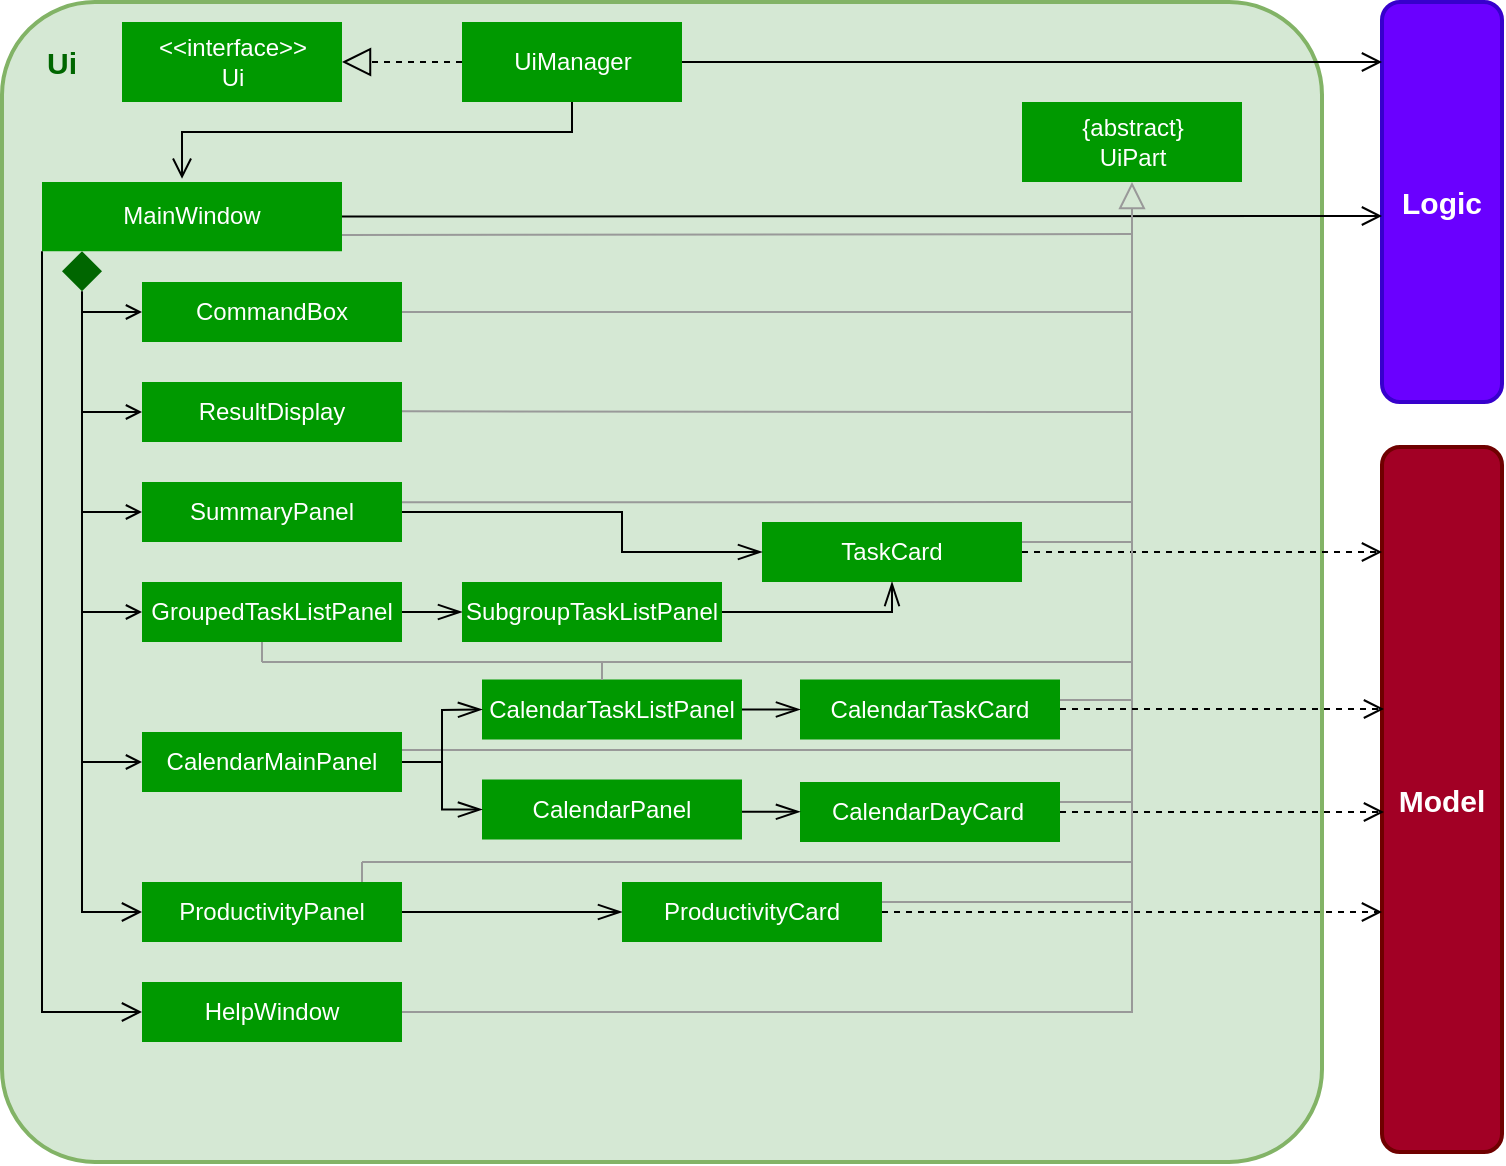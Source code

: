 <mxfile version="12.9.8" type="device"><diagram name="Page-1" id="e7e014a7-5840-1c2e-5031-d8a46d1fe8dd"><mxGraphModel dx="838" dy="530" grid="1" gridSize="10" guides="1" tooltips="1" connect="1" arrows="1" fold="1" page="1" pageScale="1" pageWidth="1169" pageHeight="826" background="#ffffff" math="0" shadow="0"><root><mxCell id="0"/><mxCell id="1" parent="0"/><mxCell id="HaWIRZHite7C_yoKWGDB-46" value="" style="rounded=1;whiteSpace=wrap;html=1;fillColor=#d5e8d4;strokeColor=#82b366;strokeWidth=2;arcSize=8;" parent="1" vertex="1"><mxGeometry x="90" y="90" width="660" height="580" as="geometry"/></mxCell><mxCell id="HaWIRZHite7C_yoKWGDB-47" value="" style="rounded=1;whiteSpace=wrap;html=1;strokeWidth=2;fillColor=#6A00FF;strokeColor=#3700CC;rotation=-90;" parent="1" vertex="1"><mxGeometry x="710" y="160" width="200" height="60" as="geometry"/></mxCell><mxCell id="HaWIRZHite7C_yoKWGDB-48" value="" style="rounded=1;whiteSpace=wrap;html=1;strokeWidth=2;fillColor=#A20025;strokeColor=#6F0000;rotation=-90;" parent="1" vertex="1"><mxGeometry x="633.75" y="458.75" width="352.5" height="60" as="geometry"/></mxCell><mxCell id="HaWIRZHite7C_yoKWGDB-49" value="&lt;b&gt;&lt;font color=&quot;#ffffff&quot; style=&quot;font-size: 15px&quot;&gt;Logic&lt;/font&gt;&lt;/b&gt;" style="text;html=1;strokeColor=none;fillColor=none;align=center;verticalAlign=middle;whiteSpace=wrap;rounded=0;" parent="1" vertex="1"><mxGeometry x="790" y="180" width="40" height="20" as="geometry"/></mxCell><mxCell id="HaWIRZHite7C_yoKWGDB-50" value="&lt;b&gt;&lt;font color=&quot;#ffffff&quot; style=&quot;font-size: 15px&quot;&gt;Model&lt;/font&gt;&lt;/b&gt;" style="text;html=1;strokeColor=none;fillColor=none;align=center;verticalAlign=middle;whiteSpace=wrap;rounded=0;" parent="1" vertex="1"><mxGeometry x="790" y="478.75" width="40" height="20" as="geometry"/></mxCell><mxCell id="HaWIRZHite7C_yoKWGDB-53" value="" style="group" parent="1" vertex="1" connectable="0"><mxGeometry x="150" y="100" width="120" height="40" as="geometry"/></mxCell><mxCell id="HaWIRZHite7C_yoKWGDB-51" value="" style="rounded=0;whiteSpace=wrap;html=1;strokeWidth=2;strokeColor=none;fillColor=#009900;" parent="HaWIRZHite7C_yoKWGDB-53" vertex="1"><mxGeometry width="110" height="40" as="geometry"/></mxCell><mxCell id="HaWIRZHite7C_yoKWGDB-52" value="&lt;font color=&quot;#ffffff&quot;&gt;&amp;lt;&amp;lt;interface&amp;gt;&amp;gt;&lt;br&gt;Ui&lt;/font&gt;" style="text;html=1;strokeColor=none;fillColor=none;align=center;verticalAlign=middle;whiteSpace=wrap;rounded=0;" parent="HaWIRZHite7C_yoKWGDB-53" vertex="1"><mxGeometry x="12.5" y="10" width="85" height="20" as="geometry"/></mxCell><mxCell id="HaWIRZHite7C_yoKWGDB-55" value="" style="group" parent="1" vertex="1" connectable="0"><mxGeometry x="320" y="100" width="120" height="40" as="geometry"/></mxCell><mxCell id="HaWIRZHite7C_yoKWGDB-56" value="" style="rounded=0;whiteSpace=wrap;html=1;strokeWidth=2;strokeColor=none;fillColor=#009900;" parent="HaWIRZHite7C_yoKWGDB-55" vertex="1"><mxGeometry width="110" height="40" as="geometry"/></mxCell><mxCell id="HaWIRZHite7C_yoKWGDB-57" value="&lt;font color=&quot;#ffffff&quot;&gt;UiManager&lt;/font&gt;" style="text;html=1;strokeColor=none;fillColor=none;align=center;verticalAlign=middle;whiteSpace=wrap;rounded=0;" parent="HaWIRZHite7C_yoKWGDB-55" vertex="1"><mxGeometry x="12.5" y="10" width="85" height="20" as="geometry"/></mxCell><mxCell id="HaWIRZHite7C_yoKWGDB-66" style="edgeStyle=orthogonalEdgeStyle;rounded=0;orthogonalLoop=1;jettySize=auto;html=1;exitX=1;exitY=0.5;exitDx=0;exitDy=0;endArrow=open;endFill=0;endSize=8;" parent="1" source="HaWIRZHite7C_yoKWGDB-56" edge="1"><mxGeometry relative="1" as="geometry"><mxPoint x="780" y="120" as="targetPoint"/><Array as="points"><mxPoint x="780" y="120"/></Array></mxGeometry></mxCell><mxCell id="HaWIRZHite7C_yoKWGDB-67" style="edgeStyle=orthogonalEdgeStyle;rounded=0;orthogonalLoop=1;jettySize=auto;html=1;exitX=0;exitY=0.5;exitDx=0;exitDy=0;entryX=1;entryY=0.5;entryDx=0;entryDy=0;endArrow=block;endFill=0;endSize=12;dashed=1;" parent="1" source="HaWIRZHite7C_yoKWGDB-56" target="HaWIRZHite7C_yoKWGDB-51" edge="1"><mxGeometry relative="1" as="geometry"/></mxCell><mxCell id="HaWIRZHite7C_yoKWGDB-68" value="&lt;b&gt;&lt;font style=&quot;font-size: 15px&quot; color=&quot;#006600&quot;&gt;Ui&lt;/font&gt;&lt;/b&gt;" style="text;html=1;strokeColor=none;fillColor=none;align=center;verticalAlign=middle;whiteSpace=wrap;rounded=0;" parent="1" vertex="1"><mxGeometry x="100" y="110" width="40" height="20" as="geometry"/></mxCell><mxCell id="HaWIRZHite7C_yoKWGDB-75" style="edgeStyle=orthogonalEdgeStyle;rounded=0;orthogonalLoop=1;jettySize=auto;html=1;exitX=0.5;exitY=1;exitDx=0;exitDy=0;entryX=0.392;entryY=-0.322;entryDx=0;entryDy=0;entryPerimeter=0;endArrow=open;endFill=0;endSize=8;" parent="1" source="HaWIRZHite7C_yoKWGDB-56" target="HaWIRZHite7C_yoKWGDB-64" edge="1"><mxGeometry relative="1" as="geometry"><Array as="points"><mxPoint x="375" y="155"/><mxPoint x="180" y="155"/></Array></mxGeometry></mxCell><mxCell id="HaWIRZHite7C_yoKWGDB-78" value="" style="group" parent="1" vertex="1" connectable="0"><mxGeometry x="130" y="180" width="150" height="34.62" as="geometry"/></mxCell><mxCell id="HaWIRZHite7C_yoKWGDB-65" value="" style="group" parent="HaWIRZHite7C_yoKWGDB-78" vertex="1" connectable="0"><mxGeometry x="-20" width="150" height="34.62" as="geometry"/></mxCell><mxCell id="HaWIRZHite7C_yoKWGDB-63" value="" style="rounded=0;whiteSpace=wrap;html=1;strokeWidth=1;fillColor=#009900;strokeColor=none;" parent="HaWIRZHite7C_yoKWGDB-65" vertex="1"><mxGeometry width="150" height="34.62" as="geometry"/></mxCell><mxCell id="HaWIRZHite7C_yoKWGDB-64" value="&lt;font color=&quot;#ffffff&quot;&gt;MainWindow&lt;/font&gt;" style="text;html=1;strokeColor=none;fillColor=none;align=center;verticalAlign=middle;whiteSpace=wrap;rounded=0;" parent="HaWIRZHite7C_yoKWGDB-65" vertex="1"><mxGeometry x="51.923" y="5.77" width="46.154" height="23.08" as="geometry"/></mxCell><mxCell id="HaWIRZHite7C_yoKWGDB-82" value="" style="group" parent="1" vertex="1" connectable="0"><mxGeometry x="160" y="280" width="130" height="30" as="geometry"/></mxCell><mxCell id="HaWIRZHite7C_yoKWGDB-83" value="" style="rounded=0;whiteSpace=wrap;html=1;strokeWidth=1;fillColor=#009900;strokeColor=none;" parent="HaWIRZHite7C_yoKWGDB-82" vertex="1"><mxGeometry width="130" height="30" as="geometry"/></mxCell><mxCell id="HaWIRZHite7C_yoKWGDB-84" value="&lt;font color=&quot;#ffffff&quot;&gt;ResultDisplay&lt;/font&gt;" style="text;html=1;strokeColor=none;fillColor=none;align=center;verticalAlign=middle;whiteSpace=wrap;rounded=0;" parent="HaWIRZHite7C_yoKWGDB-82" vertex="1"><mxGeometry x="10" y="5" width="110" height="20" as="geometry"/></mxCell><mxCell id="HaWIRZHite7C_yoKWGDB-85" value="" style="group" parent="1" vertex="1" connectable="0"><mxGeometry x="160" y="330" width="130" height="30" as="geometry"/></mxCell><mxCell id="HaWIRZHite7C_yoKWGDB-86" value="" style="rounded=0;whiteSpace=wrap;html=1;strokeWidth=1;fillColor=#009900;strokeColor=none;" parent="HaWIRZHite7C_yoKWGDB-85" vertex="1"><mxGeometry width="130" height="30" as="geometry"/></mxCell><mxCell id="HaWIRZHite7C_yoKWGDB-87" value="&lt;font color=&quot;#ffffff&quot;&gt;SummaryPanel&lt;/font&gt;&lt;span style=&quot;color: rgba(0 , 0 , 0 , 0) ; font-family: monospace ; font-size: 0px ; white-space: nowrap&quot;&gt;%3CmxGraphModel%3E%3Croot%3E%3CmxCell%20id%3D%220%22%2F%3E%3CmxCell%20id%3D%221%22%20parent%3D%220%22%2F%3E%3CmxCell%20id%3D%222%22%20value%3D%22%22%20style%3D%22group%22%20vertex%3D%221%22%20connectable%3D%220%22%20parent%3D%221%22%3E%3CmxGeometry%20x%3D%22160%22%20y%3D%22210%22%20width%3D%22130%22%20height%3D%2230%22%20as%3D%22geometry%22%2F%3E%3C%2FmxCell%3E%3CmxCell%20id%3D%223%22%20value%3D%22%22%20style%3D%22rounded%3D0%3BwhiteSpace%3Dwrap%3Bhtml%3D1%3BstrokeWidth%3D1%3BfillColor%3D%2397D077%3BstrokeColor%3D%23009900%3B%22%20vertex%3D%221%22%20parent%3D%222%22%3E%3CmxGeometry%20width%3D%22130%22%20height%3D%2230%22%20as%3D%22geometry%22%2F%3E%3C%2FmxCell%3E%3CmxCell%20id%3D%224%22%20value%3D%22%26lt%3Bfont%20color%3D%26quot%3B%23ffffff%26quot%3B%26gt%3BCommand%20Box%26lt%3B%2Ffont%26gt%3B%22%20style%3D%22text%3Bhtml%3D1%3BstrokeColor%3Dnone%3BfillColor%3Dnone%3Balign%3Dcenter%3BverticalAlign%3Dmiddle%3BwhiteSpace%3Dwrap%3Brounded%3D0%3B%22%20vertex%3D%221%22%20parent%3D%222%22%3E%3CmxGeometry%20x%3D%2210%22%20y%3D%225%22%20width%3D%22110%22%20height%3D%2220%22%20as%3D%22geometry%22%2F%3E%3C%2FmxCell%3E%3C%2Froot%3E%3C%2FmxGraphModel%3E&lt;/span&gt;" style="text;html=1;strokeColor=none;fillColor=none;align=center;verticalAlign=middle;whiteSpace=wrap;rounded=0;" parent="HaWIRZHite7C_yoKWGDB-85" vertex="1"><mxGeometry x="10" y="5" width="110" height="20" as="geometry"/></mxCell><mxCell id="HaWIRZHite7C_yoKWGDB-104" style="edgeStyle=orthogonalEdgeStyle;rounded=0;orthogonalLoop=1;jettySize=auto;html=1;exitX=0;exitY=1;exitDx=0;exitDy=0;entryX=0;entryY=0.5;entryDx=0;entryDy=0;endArrow=open;endFill=0;endSize=8;" parent="1" source="HaWIRZHite7C_yoKWGDB-63" target="HaWIRZHite7C_yoKWGDB-101" edge="1"><mxGeometry relative="1" as="geometry"/></mxCell><mxCell id="HaWIRZHite7C_yoKWGDB-105" style="edgeStyle=orthogonalEdgeStyle;rounded=0;orthogonalLoop=1;jettySize=auto;html=1;exitX=1;exitY=0.5;exitDx=0;exitDy=0;endArrow=open;endFill=0;endSize=8;" parent="1" source="HaWIRZHite7C_yoKWGDB-63" edge="1"><mxGeometry relative="1" as="geometry"><mxPoint x="780" y="197" as="targetPoint"/><Array as="points"><mxPoint x="780" y="197"/></Array></mxGeometry></mxCell><mxCell id="HaWIRZHite7C_yoKWGDB-109" style="edgeStyle=orthogonalEdgeStyle;rounded=0;orthogonalLoop=1;jettySize=auto;html=1;exitX=0.5;exitY=1;exitDx=0;exitDy=0;endArrow=open;endFill=0;endSize=8;entryX=0;entryY=0.5;entryDx=0;entryDy=0;" parent="1" source="HaWIRZHite7C_yoKWGDB-108" target="HaWIRZHite7C_yoKWGDB-98" edge="1"><mxGeometry relative="1" as="geometry"><mxPoint x="120" y="540" as="targetPoint"/><Array as="points"><mxPoint x="130" y="545"/></Array></mxGeometry></mxCell><mxCell id="HaWIRZHite7C_yoKWGDB-108" value="" style="rhombus;whiteSpace=wrap;html=1;strokeColor=none;strokeWidth=2;fillColor=#006600;" parent="1" vertex="1"><mxGeometry x="120" y="214.62" width="20" height="20" as="geometry"/></mxCell><mxCell id="HaWIRZHite7C_yoKWGDB-111" value="" style="endArrow=open;html=1;entryX=0;entryY=0.5;entryDx=0;entryDy=0;endFill=0;" parent="1" target="HaWIRZHite7C_yoKWGDB-80" edge="1"><mxGeometry width="50" height="50" relative="1" as="geometry"><mxPoint x="130" y="245" as="sourcePoint"/><mxPoint x="160" y="240" as="targetPoint"/></mxGeometry></mxCell><mxCell id="HaWIRZHite7C_yoKWGDB-113" value="" style="endArrow=open;html=1;entryX=0;entryY=0.5;entryDx=0;entryDy=0;endFill=0;" parent="1" target="HaWIRZHite7C_yoKWGDB-83" edge="1"><mxGeometry width="50" height="50" relative="1" as="geometry"><mxPoint x="130" y="295" as="sourcePoint"/><mxPoint x="180" y="265" as="targetPoint"/></mxGeometry></mxCell><mxCell id="HaWIRZHite7C_yoKWGDB-114" value="" style="endArrow=open;html=1;entryX=0;entryY=0.5;entryDx=0;entryDy=0;endFill=0;" parent="1" target="HaWIRZHite7C_yoKWGDB-86" edge="1"><mxGeometry width="50" height="50" relative="1" as="geometry"><mxPoint x="130" y="345" as="sourcePoint"/><mxPoint x="190" y="275" as="targetPoint"/></mxGeometry></mxCell><mxCell id="HaWIRZHite7C_yoKWGDB-115" value="" style="endArrow=open;html=1;entryX=0;entryY=0.5;entryDx=0;entryDy=0;endFill=0;" parent="1" target="HaWIRZHite7C_yoKWGDB-89" edge="1"><mxGeometry width="50" height="50" relative="1" as="geometry"><mxPoint x="130" y="395" as="sourcePoint"/><mxPoint x="200" y="285" as="targetPoint"/></mxGeometry></mxCell><mxCell id="HaWIRZHite7C_yoKWGDB-117" value="" style="endArrow=open;html=1;entryX=0;entryY=0.5;entryDx=0;entryDy=0;endFill=0;" parent="1" target="HaWIRZHite7C_yoKWGDB-95" edge="1"><mxGeometry width="50" height="50" relative="1" as="geometry"><mxPoint x="130" y="470" as="sourcePoint"/><mxPoint x="220" y="305" as="targetPoint"/></mxGeometry></mxCell><mxCell id="HaWIRZHite7C_yoKWGDB-136" style="edgeStyle=orthogonalEdgeStyle;rounded=0;orthogonalLoop=1;jettySize=auto;html=1;exitX=1;exitY=0.5;exitDx=0;exitDy=0;entryX=0;entryY=0.5;entryDx=0;entryDy=0;endArrow=openThin;endFill=0;endSize=10;" parent="1" source="HaWIRZHite7C_yoKWGDB-98" target="HaWIRZHite7C_yoKWGDB-128" edge="1"><mxGeometry relative="1" as="geometry"/></mxCell><mxCell id="HaWIRZHite7C_yoKWGDB-137" style="edgeStyle=orthogonalEdgeStyle;rounded=0;orthogonalLoop=1;jettySize=auto;html=1;exitX=1;exitY=0.5;exitDx=0;exitDy=0;endArrow=open;endFill=0;endSize=8;dashed=1;" parent="1" source="HaWIRZHite7C_yoKWGDB-119" edge="1"><mxGeometry relative="1" as="geometry"><mxPoint x="780" y="365" as="targetPoint"/><Array as="points"><mxPoint x="780" y="365"/></Array></mxGeometry></mxCell><mxCell id="HaWIRZHite7C_yoKWGDB-139" style="edgeStyle=orthogonalEdgeStyle;rounded=0;orthogonalLoop=1;jettySize=auto;html=1;exitX=1;exitY=0.5;exitDx=0;exitDy=0;endArrow=open;endFill=0;endSize=8;dashed=1;" parent="1" source="HaWIRZHite7C_yoKWGDB-122" edge="1"><mxGeometry relative="1" as="geometry"><mxPoint x="781" y="495" as="targetPoint"/><Array as="points"><mxPoint x="781" y="495"/></Array></mxGeometry></mxCell><mxCell id="HaWIRZHite7C_yoKWGDB-141" style="edgeStyle=orthogonalEdgeStyle;rounded=0;orthogonalLoop=1;jettySize=auto;html=1;exitX=1;exitY=0.5;exitDx=0;exitDy=0;endArrow=open;endFill=0;endSize=8;dashed=1;" parent="1" source="HaWIRZHite7C_yoKWGDB-128" edge="1"><mxGeometry relative="1" as="geometry"><mxPoint x="780" y="545" as="targetPoint"/><Array as="points"><mxPoint x="780" y="545"/></Array></mxGeometry></mxCell><mxCell id="HaWIRZHite7C_yoKWGDB-148" value="" style="group" parent="1" vertex="1" connectable="0"><mxGeometry x="600" y="140" width="120" height="40" as="geometry"/></mxCell><mxCell id="HaWIRZHite7C_yoKWGDB-149" value="" style="rounded=0;whiteSpace=wrap;html=1;strokeWidth=2;strokeColor=none;fillColor=#009900;" parent="HaWIRZHite7C_yoKWGDB-148" vertex="1"><mxGeometry width="110" height="40" as="geometry"/></mxCell><mxCell id="HaWIRZHite7C_yoKWGDB-150" value="&lt;font color=&quot;#ffffff&quot;&gt;{abstract}&lt;br&gt;UiPart&lt;/font&gt;" style="text;html=1;strokeColor=none;fillColor=none;align=center;verticalAlign=middle;whiteSpace=wrap;rounded=0;" parent="HaWIRZHite7C_yoKWGDB-148" vertex="1"><mxGeometry x="12.5" y="10" width="85" height="20" as="geometry"/></mxCell><mxCell id="HaWIRZHite7C_yoKWGDB-154" value="" style="endArrow=none;html=1;exitX=1;exitY=0.5;exitDx=0;exitDy=0;strokeColor=#999999;" parent="1" source="HaWIRZHite7C_yoKWGDB-80" edge="1"><mxGeometry width="50" height="50" relative="1" as="geometry"><mxPoint x="400" y="410" as="sourcePoint"/><mxPoint x="655.5" y="245" as="targetPoint"/></mxGeometry></mxCell><mxCell id="HaWIRZHite7C_yoKWGDB-155" value="" style="endArrow=none;html=1;exitX=1;exitY=0.5;exitDx=0;exitDy=0;strokeColor=#999999;" parent="1" edge="1"><mxGeometry width="50" height="50" relative="1" as="geometry"><mxPoint x="290" y="294.64" as="sourcePoint"/><mxPoint x="655.5" y="295" as="targetPoint"/></mxGeometry></mxCell><mxCell id="HaWIRZHite7C_yoKWGDB-156" value="" style="endArrow=none;html=1;exitX=1;exitY=0.5;exitDx=0;exitDy=0;strokeColor=#999999;" parent="1" edge="1"><mxGeometry width="50" height="50" relative="1" as="geometry"><mxPoint x="290" y="340.14" as="sourcePoint"/><mxPoint x="655.5" y="340" as="targetPoint"/></mxGeometry></mxCell><mxCell id="HaWIRZHite7C_yoKWGDB-159" value="" style="group;fontColor=#999999;" parent="1" vertex="1" connectable="0"><mxGeometry x="210" y="370" width="309.72" height="10" as="geometry"/></mxCell><mxCell id="HaWIRZHite7C_yoKWGDB-118" value="" style="group" parent="HaWIRZHite7C_yoKWGDB-159" vertex="1" connectable="0"><mxGeometry x="260" y="-20" width="130" height="30" as="geometry"/></mxCell><mxCell id="HaWIRZHite7C_yoKWGDB-119" value="" style="rounded=0;whiteSpace=wrap;html=1;strokeWidth=1;fillColor=#009900;strokeColor=none;" parent="HaWIRZHite7C_yoKWGDB-118" vertex="1"><mxGeometry width="130" height="30" as="geometry"/></mxCell><mxCell id="HaWIRZHite7C_yoKWGDB-120" value="&lt;font color=&quot;#ffffff&quot;&gt;TaskCard&lt;/font&gt;" style="text;html=1;strokeColor=none;fillColor=none;align=center;verticalAlign=middle;whiteSpace=wrap;rounded=0;" parent="HaWIRZHite7C_yoKWGDB-118" vertex="1"><mxGeometry x="10" y="5" width="110" height="20" as="geometry"/></mxCell><mxCell id="HaWIRZHite7C_yoKWGDB-173" value="" style="group;fontColor=#999999;" parent="1" vertex="1" connectable="0"><mxGeometry x="270" y="470" width="309.72" height="10" as="geometry"/></mxCell><mxCell id="HaWIRZHite7C_yoKWGDB-174" value="" style="endArrow=none;html=1;strokeColor=#999999;" parent="HaWIRZHite7C_yoKWGDB-173" edge="1"><mxGeometry width="50" height="50" relative="1" as="geometry"><mxPoint y="-6" as="sourcePoint"/><mxPoint x="385.5" y="-6" as="targetPoint"/></mxGeometry></mxCell><mxCell id="HaWIRZHite7C_yoKWGDB-175" value="" style="endArrow=none;html=1;strokeColor=#999999;" parent="HaWIRZHite7C_yoKWGDB-173" edge="1"><mxGeometry width="50" height="50" relative="1" as="geometry"><mxPoint y="10" as="sourcePoint"/><mxPoint as="targetPoint"/></mxGeometry></mxCell><mxCell id="HaWIRZHite7C_yoKWGDB-180" value="" style="endArrow=none;html=1;strokeColor=#999999;fontColor=#999999;" parent="HaWIRZHite7C_yoKWGDB-173" edge="1"><mxGeometry width="50" height="50" relative="1" as="geometry"><mxPoint x="349" y="20" as="sourcePoint"/><mxPoint x="385.5" y="20" as="targetPoint"/></mxGeometry></mxCell><mxCell id="HaWIRZHite7C_yoKWGDB-176" value="" style="group;fontColor=#999999;" parent="1" vertex="1" connectable="0"><mxGeometry x="270" y="520" width="309.72" height="10" as="geometry"/></mxCell><mxCell id="HaWIRZHite7C_yoKWGDB-177" value="" style="endArrow=none;html=1;strokeColor=#999999;" parent="HaWIRZHite7C_yoKWGDB-176" edge="1"><mxGeometry width="50" height="50" relative="1" as="geometry"><mxPoint as="sourcePoint"/><mxPoint x="385.5" as="targetPoint"/></mxGeometry></mxCell><mxCell id="HaWIRZHite7C_yoKWGDB-178" value="" style="endArrow=none;html=1;strokeColor=#999999;" parent="HaWIRZHite7C_yoKWGDB-176" edge="1"><mxGeometry width="50" height="50" relative="1" as="geometry"><mxPoint y="10" as="sourcePoint"/><mxPoint as="targetPoint"/></mxGeometry></mxCell><mxCell id="HaWIRZHite7C_yoKWGDB-181" value="" style="endArrow=none;html=1;strokeColor=#999999;fontColor=#999999;" parent="HaWIRZHite7C_yoKWGDB-176" edge="1"><mxGeometry width="50" height="50" relative="1" as="geometry"><mxPoint x="259.72" y="20" as="sourcePoint"/><mxPoint x="385.5" y="20" as="targetPoint"/></mxGeometry></mxCell><mxCell id="HaWIRZHite7C_yoKWGDB-208" style="edgeStyle=orthogonalEdgeStyle;rounded=0;orthogonalLoop=1;jettySize=auto;html=1;exitX=1;exitY=0.5;exitDx=0;exitDy=0;entryX=0;entryY=0.5;entryDx=0;entryDy=0;endArrow=openThin;endFill=0;endSize=10;strokeColor=#000000;fontColor=#999999;" parent="1" source="HaWIRZHite7C_yoKWGDB-89" target="HaWIRZHite7C_yoKWGDB-206" edge="1"><mxGeometry relative="1" as="geometry"/></mxCell><mxCell id="HaWIRZHite7C_yoKWGDB-216" style="edgeStyle=orthogonalEdgeStyle;rounded=0;orthogonalLoop=1;jettySize=auto;html=1;exitX=1;exitY=0.5;exitDx=0;exitDy=0;entryX=0;entryY=0.5;entryDx=0;entryDy=0;endArrow=openThin;endFill=0;endSize=10;strokeColor=#000000;fontColor=#999999;" parent="1" source="HaWIRZHite7C_yoKWGDB-86" target="HaWIRZHite7C_yoKWGDB-119" edge="1"><mxGeometry relative="1" as="geometry"><Array as="points"><mxPoint x="400" y="345"/><mxPoint x="400" y="365"/></Array></mxGeometry></mxCell><mxCell id="HaWIRZHite7C_yoKWGDB-217" style="edgeStyle=orthogonalEdgeStyle;rounded=0;orthogonalLoop=1;jettySize=auto;html=1;exitX=1;exitY=0.5;exitDx=0;exitDy=0;endArrow=openThin;endFill=0;endSize=10;strokeColor=#000000;fontColor=#999999;" parent="1" source="HaWIRZHite7C_yoKWGDB-206" edge="1"><mxGeometry relative="1" as="geometry"><mxPoint x="535" y="380" as="targetPoint"/><Array as="points"><mxPoint x="535" y="395"/></Array></mxGeometry></mxCell><mxCell id="HaWIRZHite7C_yoKWGDB-224" value="" style="endArrow=none;html=1;exitX=1;exitY=0.5;exitDx=0;exitDy=0;strokeColor=#999999;" parent="1" edge="1"><mxGeometry width="50" height="50" relative="1" as="geometry"><mxPoint x="260" y="206.5" as="sourcePoint"/><mxPoint x="655.5" y="206" as="targetPoint"/></mxGeometry></mxCell><mxCell id="HaWIRZHite7C_yoKWGDB-225" style="edgeStyle=orthogonalEdgeStyle;rounded=0;orthogonalLoop=1;jettySize=auto;html=1;exitX=1;exitY=0.5;exitDx=0;exitDy=0;entryX=0.5;entryY=1;entryDx=0;entryDy=0;endArrow=block;endFill=0;endSize=11;strokeColor=#999999;fontColor=#999999;" parent="1" source="HaWIRZHite7C_yoKWGDB-101" target="HaWIRZHite7C_yoKWGDB-149" edge="1"><mxGeometry relative="1" as="geometry"/></mxCell><mxCell id="HaWIRZHite7C_yoKWGDB-80" value="" style="rounded=0;whiteSpace=wrap;html=1;strokeWidth=1;fillColor=#009900;strokeColor=none;" parent="1" vertex="1"><mxGeometry x="160" y="230" width="130" height="30" as="geometry"/></mxCell><mxCell id="HaWIRZHite7C_yoKWGDB-81" value="&lt;font color=&quot;#ffffff&quot;&gt;CommandBox&lt;/font&gt;" style="text;html=1;strokeColor=none;fillColor=#009900;align=center;verticalAlign=middle;whiteSpace=wrap;rounded=0;" parent="1" vertex="1"><mxGeometry x="170" y="235" width="110" height="20" as="geometry"/></mxCell><mxCell id="HaWIRZHite7C_yoKWGDB-89" value="" style="rounded=0;whiteSpace=wrap;html=1;strokeWidth=1;fillColor=#009900;strokeColor=none;" parent="1" vertex="1"><mxGeometry x="160" y="380" width="130" height="30" as="geometry"/></mxCell><mxCell id="HaWIRZHite7C_yoKWGDB-90" value="&lt;font color=&quot;#ffffff&quot;&gt;GroupedTaskListPanel&lt;/font&gt;&lt;span style=&quot;color: rgba(0 , 0 , 0 , 0) ; font-family: monospace ; font-size: 0px ; white-space: nowrap&quot;&gt;%3CmxGraphModel%3E%3Croot%3E%3CmxCell%20id%3D%220%22%2F%3E%3CmxCell%20id%3D%221%22%20parent%3D%220%22%2F%3E%3CmxCell%20id%3D%222%22%20value%3D%22%22%20style%3D%22group%22%20vertex%3D%221%22%20connectable%3D%220%22%20parent%3D%221%22%3E%3CmxGeometry%20x%3D%22160%22%20y%3D%22210%22%20width%3D%22130%22%20height%3D%2230%22%20as%3D%22geometry%22%2F%3E%3C%2FmxCell%3E%3CmxCell%20id%3D%223%22%20value%3D%22%22%20style%3D%22rounded%3D0%3BwhiteSpace%3Dwrap%3Bhtml%3D1%3BstrokeWidth%3D1%3BfillColor%3D%2397D077%3BstrokeColor%3D%23009900%3B%22%20vertex%3D%221%22%20parent%3D%222%22%3E%3CmxGeometry%20width%3D%22130%22%20height%3D%2230%22%20as%3D%22geometry%22%2F%3E%3C%2FmxCell%3E%3CmxCell%20id%3D%224%22%20value%3D%22%26lt%3Bfont%20color%3D%26quot%3B%23ffffff%26quot%3B%26gt%3BCommand%20Box%26lt%3B%2Ffont%26gt%3B%22%20style%3D%22text%3Bhtml%3D1%3BstrokeColor%3Dnone%3BfillColor%3Dnone%3Balign%3Dcenter%3BverticalAlign%3Dmiddle%3BwhiteSpace%3Dwrap%3Brounded%3D0%3B%22%20vertex%3D%221%22%20parent%3D%222%22%3E%3CmxGeometry%20x%3D%2210%22%20y%3D%225%22%20width%3D%22110%22%20height%3D%2220%22%20as%3D%22geometry%22%2F%3E%3C%2FmxCell%3E%3C%2Froot%3E%3C%2FmxGraphModel%3E&lt;/span&gt;" style="text;html=1;strokeColor=none;fillColor=#009900;align=center;verticalAlign=middle;whiteSpace=wrap;rounded=0;" parent="1" vertex="1"><mxGeometry x="170" y="385" width="110" height="20" as="geometry"/></mxCell><mxCell id="HaWIRZHite7C_yoKWGDB-206" value="" style="rounded=0;whiteSpace=wrap;html=1;strokeWidth=1;fillColor=#009900;strokeColor=none;" parent="1" vertex="1"><mxGeometry x="320" y="380" width="130" height="30" as="geometry"/></mxCell><mxCell id="HaWIRZHite7C_yoKWGDB-207" value="&lt;font color=&quot;#ffffff&quot;&gt;SubgroupTaskListPanel&lt;/font&gt;&lt;span style=&quot;color: rgba(0 , 0 , 0 , 0) ; font-family: monospace ; font-size: 0px ; white-space: nowrap&quot;&gt;%3CmxGraphModel%3E%3Croot%3E%3CmxCell%20id%3D%220%22%2F%3E%3CmxCell%20id%3D%221%22%20parent%3D%220%22%2F%3E%3CmxCell%20id%3D%222%22%20value%3D%22%22%20style%3D%22group%22%20vertex%3D%221%22%20connectable%3D%220%22%20parent%3D%221%22%3E%3CmxGeometry%20x%3D%22160%22%20y%3D%22210%22%20width%3D%22130%22%20height%3D%2230%22%20as%3D%22geometry%22%2F%3E%3C%2FmxCell%3E%3CmxCell%20id%3D%223%22%20value%3D%22%22%20style%3D%22rounded%3D0%3BwhiteSpace%3Dwrap%3Bhtml%3D1%3BstrokeWidth%3D1%3BfillColor%3D%2397D077%3BstrokeColor%3D%23009900%3B%22%20vertex%3D%221%22%20parent%3D%222%22%3E%3CmxGeometry%20width%3D%22130%22%20height%3D%2230%22%20as%3D%22geometry%22%2F%3E%3C%2FmxCell%3E%3CmxCell%20id%3D%224%22%20value%3D%22%26lt%3Bfont%20color%3D%26quot%3B%23ffffff%26quot%3B%26gt%3BCommand%20Box%26lt%3B%2Ffont%26gt%3B%22%20style%3D%22text%3Bhtml%3D1%3BstrokeColor%3Dnone%3BfillColor%3Dnone%3Balign%3Dcenter%3BverticalAlign%3Dmiddle%3BwhiteSpace%3Dwrap%3Brounded%3D0%3B%22%20vertex%3D%221%22%20parent%3D%222%22%3E%3CmxGeometry%20x%3D%2210%22%20y%3D%225%22%20width%3D%22110%22%20height%3D%2220%22%20as%3D%22geometry%22%2F%3E%3C%2FmxCell%3E%3C%2Froot%3E%3C%2FmxGraphModel%3E&lt;/span&gt;" style="text;html=1;strokeColor=none;fillColor=#009900;align=center;verticalAlign=middle;whiteSpace=wrap;rounded=0;" parent="1" vertex="1"><mxGeometry x="330" y="385" width="110" height="20" as="geometry"/></mxCell><mxCell id="HaWIRZHite7C_yoKWGDB-98" value="" style="rounded=0;whiteSpace=wrap;html=1;strokeWidth=1;fillColor=#009900;strokeColor=none;" parent="1" vertex="1"><mxGeometry x="160" y="530" width="130" height="30" as="geometry"/></mxCell><mxCell id="HaWIRZHite7C_yoKWGDB-99" value="&lt;font color=&quot;#ffffff&quot;&gt;ProductivityPanel&lt;/font&gt;&lt;span style=&quot;color: rgba(0 , 0 , 0 , 0) ; font-family: monospace ; font-size: 0px ; white-space: nowrap&quot;&gt;%3CmxGraphModel%3E%3Croot%3E%3CmxCell%20id%3D%220%22%2F%3E%3CmxCell%20id%3D%221%22%20parent%3D%220%22%2F%3E%3CmxCell%20id%3D%222%22%20value%3D%22%22%20style%3D%22group%22%20vertex%3D%221%22%20connectable%3D%220%22%20parent%3D%221%22%3E%3CmxGeometry%20x%3D%22160%22%20y%3D%22210%22%20width%3D%22130%22%20height%3D%2230%22%20as%3D%22geometry%22%2F%3E%3C%2FmxCell%3E%3CmxCell%20id%3D%223%22%20value%3D%22%22%20style%3D%22rounded%3D0%3BwhiteSpace%3Dwrap%3Bhtml%3D1%3BstrokeWidth%3D1%3BfillColor%3D%2397D077%3BstrokeColor%3D%23009900%3B%22%20vertex%3D%221%22%20parent%3D%222%22%3E%3CmxGeometry%20width%3D%22130%22%20height%3D%2230%22%20as%3D%22geometry%22%2F%3E%3C%2FmxCell%3E%3CmxCell%20id%3D%224%22%20value%3D%22%26lt%3Bfont%20color%3D%26quot%3B%23ffffff%26quot%3B%26gt%3BCommand%20Box%26lt%3B%2Ffont%26gt%3B%22%20style%3D%22text%3Bhtml%3D1%3BstrokeColor%3Dnone%3BfillColor%3Dnone%3Balign%3Dcenter%3BverticalAlign%3Dmiddle%3BwhiteSpace%3Dwrap%3Brounded%3D0%3B%22%20vertex%3D%221%22%20parent%3D%222%22%3E%3CmxGeometry%20x%3D%2210%22%20y%3D%225%22%20width%3D%22110%22%20height%3D%2220%22%20as%3D%22geometry%22%2F%3E%3C%2FmxCell%3E%3C%2Froot%3E%3C%2FmxGraphModel%3E&lt;/span&gt;" style="text;html=1;strokeColor=none;fillColor=#009900;align=center;verticalAlign=middle;whiteSpace=wrap;rounded=0;" parent="1" vertex="1"><mxGeometry x="170" y="535" width="110" height="20" as="geometry"/></mxCell><mxCell id="HaWIRZHite7C_yoKWGDB-128" value="" style="rounded=0;whiteSpace=wrap;html=1;strokeWidth=1;fillColor=#009900;strokeColor=none;" parent="1" vertex="1"><mxGeometry x="400" y="530" width="130" height="30" as="geometry"/></mxCell><mxCell id="HaWIRZHite7C_yoKWGDB-129" value="&lt;font color=&quot;#ffffff&quot;&gt;ProductivityCard&lt;/font&gt;" style="text;html=1;strokeColor=none;fillColor=#009900;align=center;verticalAlign=middle;whiteSpace=wrap;rounded=0;" parent="1" vertex="1"><mxGeometry x="410" y="535" width="110" height="20" as="geometry"/></mxCell><mxCell id="HaWIRZHite7C_yoKWGDB-101" value="" style="rounded=0;whiteSpace=wrap;html=1;strokeWidth=1;fillColor=#009900;strokeColor=none;" parent="1" vertex="1"><mxGeometry x="160" y="580" width="130" height="30" as="geometry"/></mxCell><mxCell id="HaWIRZHite7C_yoKWGDB-102" value="&lt;font color=&quot;#ffffff&quot;&gt;HelpWindow&lt;/font&gt;" style="text;html=1;strokeColor=none;fillColor=#009900;align=center;verticalAlign=middle;whiteSpace=wrap;rounded=0;" parent="1" vertex="1"><mxGeometry x="170" y="585" width="110" height="20" as="geometry"/></mxCell><mxCell id="6iYwlnP2-SnAFOl2yASA-31" value="" style="group" vertex="1" connectable="0" parent="1"><mxGeometry x="160" y="455" width="140" height="30" as="geometry"/></mxCell><mxCell id="HaWIRZHite7C_yoKWGDB-95" value="" style="rounded=0;whiteSpace=wrap;html=1;strokeWidth=1;fillColor=#009900;strokeColor=none;" parent="6iYwlnP2-SnAFOl2yASA-31" vertex="1"><mxGeometry width="130" height="30" as="geometry"/></mxCell><mxCell id="HaWIRZHite7C_yoKWGDB-96" value="&lt;font color=&quot;#ffffff&quot;&gt;CalendarMainPanel&lt;/font&gt;" style="text;html=1;strokeColor=none;fillColor=#009900;align=center;verticalAlign=middle;whiteSpace=wrap;rounded=0;" parent="6iYwlnP2-SnAFOl2yASA-31" vertex="1"><mxGeometry x="10" y="5" width="110" height="20" as="geometry"/></mxCell><mxCell id="6iYwlnP2-SnAFOl2yASA-32" value="" style="group" vertex="1" connectable="0" parent="1"><mxGeometry x="330" y="478.75" width="130" height="30" as="geometry"/></mxCell><mxCell id="6iYwlnP2-SnAFOl2yASA-33" value="" style="rounded=0;whiteSpace=wrap;html=1;strokeWidth=1;fillColor=#009900;strokeColor=none;" vertex="1" parent="6iYwlnP2-SnAFOl2yASA-32"><mxGeometry width="130" height="30" as="geometry"/></mxCell><mxCell id="6iYwlnP2-SnAFOl2yASA-34" value="&lt;font color=&quot;#ffffff&quot;&gt;CalendarPanel&lt;/font&gt;" style="text;html=1;strokeColor=none;fillColor=#009900;align=center;verticalAlign=middle;whiteSpace=wrap;rounded=0;" vertex="1" parent="6iYwlnP2-SnAFOl2yASA-32"><mxGeometry x="10" y="5" width="110" height="20" as="geometry"/></mxCell><mxCell id="6iYwlnP2-SnAFOl2yASA-35" value="" style="group" vertex="1" connectable="0" parent="1"><mxGeometry x="489" y="480" width="130" height="30" as="geometry"/></mxCell><mxCell id="HaWIRZHite7C_yoKWGDB-122" value="" style="rounded=0;whiteSpace=wrap;html=1;strokeWidth=1;fillColor=#009900;strokeColor=none;" parent="6iYwlnP2-SnAFOl2yASA-35" vertex="1"><mxGeometry width="130" height="30" as="geometry"/></mxCell><mxCell id="HaWIRZHite7C_yoKWGDB-123" value="&lt;font color=&quot;#ffffff&quot;&gt;CalendarDayCard&lt;/font&gt;" style="text;html=1;strokeColor=none;fillColor=#009900;align=center;verticalAlign=middle;whiteSpace=wrap;rounded=0;" parent="6iYwlnP2-SnAFOl2yASA-35" vertex="1"><mxGeometry x="9" y="5" width="110" height="20" as="geometry"/></mxCell><mxCell id="6iYwlnP2-SnAFOl2yASA-38" value="" style="group" vertex="1" connectable="0" parent="1"><mxGeometry x="330" y="428.75" width="130" height="30" as="geometry"/></mxCell><mxCell id="6iYwlnP2-SnAFOl2yASA-6" value="" style="group" vertex="1" connectable="0" parent="6iYwlnP2-SnAFOl2yASA-38"><mxGeometry width="130" height="30" as="geometry"/></mxCell><mxCell id="HaWIRZHite7C_yoKWGDB-92" value="" style="rounded=0;whiteSpace=wrap;html=1;strokeWidth=1;fillColor=#009900;strokeColor=none;" parent="6iYwlnP2-SnAFOl2yASA-6" vertex="1"><mxGeometry width="130" height="30" as="geometry"/></mxCell><mxCell id="HaWIRZHite7C_yoKWGDB-93" value="&lt;font color=&quot;#ffffff&quot;&gt;CalendarTaskListPanel&lt;/font&gt;&lt;span style=&quot;color: rgba(0 , 0 , 0 , 0) ; font-family: monospace ; font-size: 0px ; white-space: nowrap&quot;&gt;%3CmxGraphModel%3E%3Croot%3E%3CmxCell%20id%3D%220%22%2F%3E%3CmxCell%20id%3D%221%22%20parent%3D%220%22%2F%3E%3CmxCell%20id%3D%222%22%20value%3D%22%22%20style%3D%22group%22%20vertex%3D%221%22%20connectable%3D%220%22%20parent%3D%221%22%3E%3CmxGeometry%20x%3D%22160%22%20y%3D%22210%22%20width%3D%22130%22%20height%3D%2230%22%20as%3D%22geometry%22%2F%3E%3C%2FmxCell%3E%3CmxCell%20id%3D%223%22%20value%3D%22%22%20style%3D%22rounded%3D0%3BwhiteSpace%3Dwrap%3Bhtml%3D1%3BstrokeWidth%3D1%3BfillColor%3D%2397D077%3BstrokeColor%3D%23009900%3B%22%20vertex%3D%221%22%20parent%3D%222%22%3E%3CmxGeometry%20width%3D%22130%22%20height%3D%2230%22%20as%3D%22geometry%22%2F%3E%3C%2FmxCell%3E%3CmxCell%20id%3D%224%22%20value%3D%22%26lt%3Bfont%20color%3D%26quot%3B%23ffffff%26quot%3B%26gt%3BCommand%20Box%26lt%3B%2Ffont%26gt%3B%22%20style%3D%22text%3Bhtml%3D1%3BstrokeColor%3Dnone%3BfillColor%3Dnone%3Balign%3Dcenter%3BverticalAlign%3Dmiddle%3BwhiteSpace%3Dwrap%3Brounded%3D0%3B%22%20vertex%3D%221%22%20parent%3D%222%22%3E%3CmxGeometry%20x%3D%2210%22%20y%3D%225%22%20width%3D%22110%22%20height%3D%2220%22%20as%3D%22geometry%22%2F%3E%3C%2FmxCell%3E%3C%2Froot%3E%3C%2FmxGraphModel%3E&lt;/span&gt;" style="text;html=1;strokeColor=none;fillColor=#009900;align=center;verticalAlign=middle;whiteSpace=wrap;rounded=0;" parent="6iYwlnP2-SnAFOl2yASA-6" vertex="1"><mxGeometry x="10" y="5" width="110" height="20" as="geometry"/></mxCell><mxCell id="6iYwlnP2-SnAFOl2yASA-39" value="" style="group" vertex="1" connectable="0" parent="1"><mxGeometry x="489" y="428.75" width="130" height="30" as="geometry"/></mxCell><mxCell id="HaWIRZHite7C_yoKWGDB-200" value="" style="rounded=0;whiteSpace=wrap;html=1;strokeWidth=1;fillColor=#009900;strokeColor=none;" parent="6iYwlnP2-SnAFOl2yASA-39" vertex="1"><mxGeometry width="130" height="30" as="geometry"/></mxCell><mxCell id="HaWIRZHite7C_yoKWGDB-201" value="&lt;font color=&quot;#ffffff&quot;&gt;CalendarTaskCard&lt;/font&gt;" style="text;html=1;strokeColor=none;fillColor=#009900;align=center;verticalAlign=middle;whiteSpace=wrap;rounded=0;" parent="6iYwlnP2-SnAFOl2yASA-39" vertex="1"><mxGeometry x="10" y="5" width="110" height="20" as="geometry"/></mxCell><mxCell id="6iYwlnP2-SnAFOl2yASA-41" style="edgeStyle=orthogonalEdgeStyle;rounded=0;orthogonalLoop=1;jettySize=auto;html=1;exitX=1;exitY=0.5;exitDx=0;exitDy=0;entryX=0;entryY=0.5;entryDx=0;entryDy=0;endArrow=openThin;endFill=0;endSize=10;" edge="1" parent="1" source="HaWIRZHite7C_yoKWGDB-95" target="6iYwlnP2-SnAFOl2yASA-33"><mxGeometry relative="1" as="geometry"/></mxCell><mxCell id="6iYwlnP2-SnAFOl2yASA-46" style="edgeStyle=orthogonalEdgeStyle;rounded=0;orthogonalLoop=1;jettySize=auto;html=1;exitX=1;exitY=0.5;exitDx=0;exitDy=0;entryX=0;entryY=0.5;entryDx=0;entryDy=0;endArrow=openThin;endFill=0;endSize=10;" edge="1" parent="1" source="HaWIRZHite7C_yoKWGDB-92" target="HaWIRZHite7C_yoKWGDB-200"><mxGeometry relative="1" as="geometry"/></mxCell><mxCell id="6iYwlnP2-SnAFOl2yASA-51" style="edgeStyle=orthogonalEdgeStyle;rounded=0;orthogonalLoop=1;jettySize=auto;html=1;exitX=1;exitY=0.5;exitDx=0;exitDy=0;entryX=0;entryY=0.5;entryDx=0;entryDy=0;endArrow=openThin;endFill=0;endSize=10;" edge="1" parent="1"><mxGeometry relative="1" as="geometry"><mxPoint x="460" y="494.9" as="sourcePoint"/><mxPoint x="489" y="494.9" as="targetPoint"/></mxGeometry></mxCell><mxCell id="6iYwlnP2-SnAFOl2yASA-54" value="" style="endArrow=none;html=1;strokeColor=#999999;fontColor=#999999;" edge="1" parent="1"><mxGeometry width="50" height="50" relative="1" as="geometry"><mxPoint x="619" y="439" as="sourcePoint"/><mxPoint x="655.5" y="439" as="targetPoint"/></mxGeometry></mxCell><mxCell id="6iYwlnP2-SnAFOl2yASA-55" value="" style="endArrow=none;html=1;strokeColor=#999999;fontColor=#999999;" edge="1" parent="1"><mxGeometry width="50" height="50" relative="1" as="geometry"><mxPoint x="600" y="360" as="sourcePoint"/><mxPoint x="655" y="360" as="targetPoint"/></mxGeometry></mxCell><mxCell id="6iYwlnP2-SnAFOl2yASA-56" style="edgeStyle=orthogonalEdgeStyle;rounded=0;orthogonalLoop=1;jettySize=auto;html=1;exitX=1;exitY=0.5;exitDx=0;exitDy=0;endArrow=open;endFill=0;endSize=8;dashed=1;" edge="1" parent="1"><mxGeometry relative="1" as="geometry"><mxPoint x="781" y="443.51" as="targetPoint"/><Array as="points"><mxPoint x="781" y="443.51"/></Array><mxPoint x="619" y="443.51" as="sourcePoint"/></mxGeometry></mxCell><mxCell id="HaWIRZHite7C_yoKWGDB-170" value="" style="group;fontColor=#999999;" parent="1" vertex="1" connectable="0"><mxGeometry x="390" y="420" width="189.72" height="9" as="geometry"/></mxCell><mxCell id="HaWIRZHite7C_yoKWGDB-172" value="" style="endArrow=none;html=1;strokeColor=#999999;" parent="HaWIRZHite7C_yoKWGDB-170" edge="1"><mxGeometry width="50" height="50" relative="1" as="geometry"><mxPoint y="9" as="sourcePoint"/><mxPoint as="targetPoint"/></mxGeometry></mxCell><mxCell id="HaWIRZHite7C_yoKWGDB-171" value="" style="endArrow=none;html=1;strokeColor=#999999;" parent="HaWIRZHite7C_yoKWGDB-170" edge="1"><mxGeometry width="50" height="50" relative="1" as="geometry"><mxPoint x="-170" as="sourcePoint"/><mxPoint x="265" as="targetPoint"/></mxGeometry></mxCell><mxCell id="6iYwlnP2-SnAFOl2yASA-61" value="" style="endArrow=none;html=1;strokeColor=#999999;" edge="1" parent="1"><mxGeometry width="50" height="50" relative="1" as="geometry"><mxPoint x="220" y="420" as="sourcePoint"/><mxPoint x="220" y="410" as="targetPoint"/></mxGeometry></mxCell><mxCell id="6iYwlnP2-SnAFOl2yASA-62" value="" style="endArrow=openThin;html=1;endFill=0;endSize=10;rounded=0;entryX=0;entryY=0.5;entryDx=0;entryDy=0;" edge="1" parent="1" target="HaWIRZHite7C_yoKWGDB-92"><mxGeometry width="50" height="50" relative="1" as="geometry"><mxPoint x="310" y="470" as="sourcePoint"/><mxPoint x="360" y="420" as="targetPoint"/><Array as="points"><mxPoint x="310" y="444"/></Array></mxGeometry></mxCell></root></mxGraphModel></diagram></mxfile>

